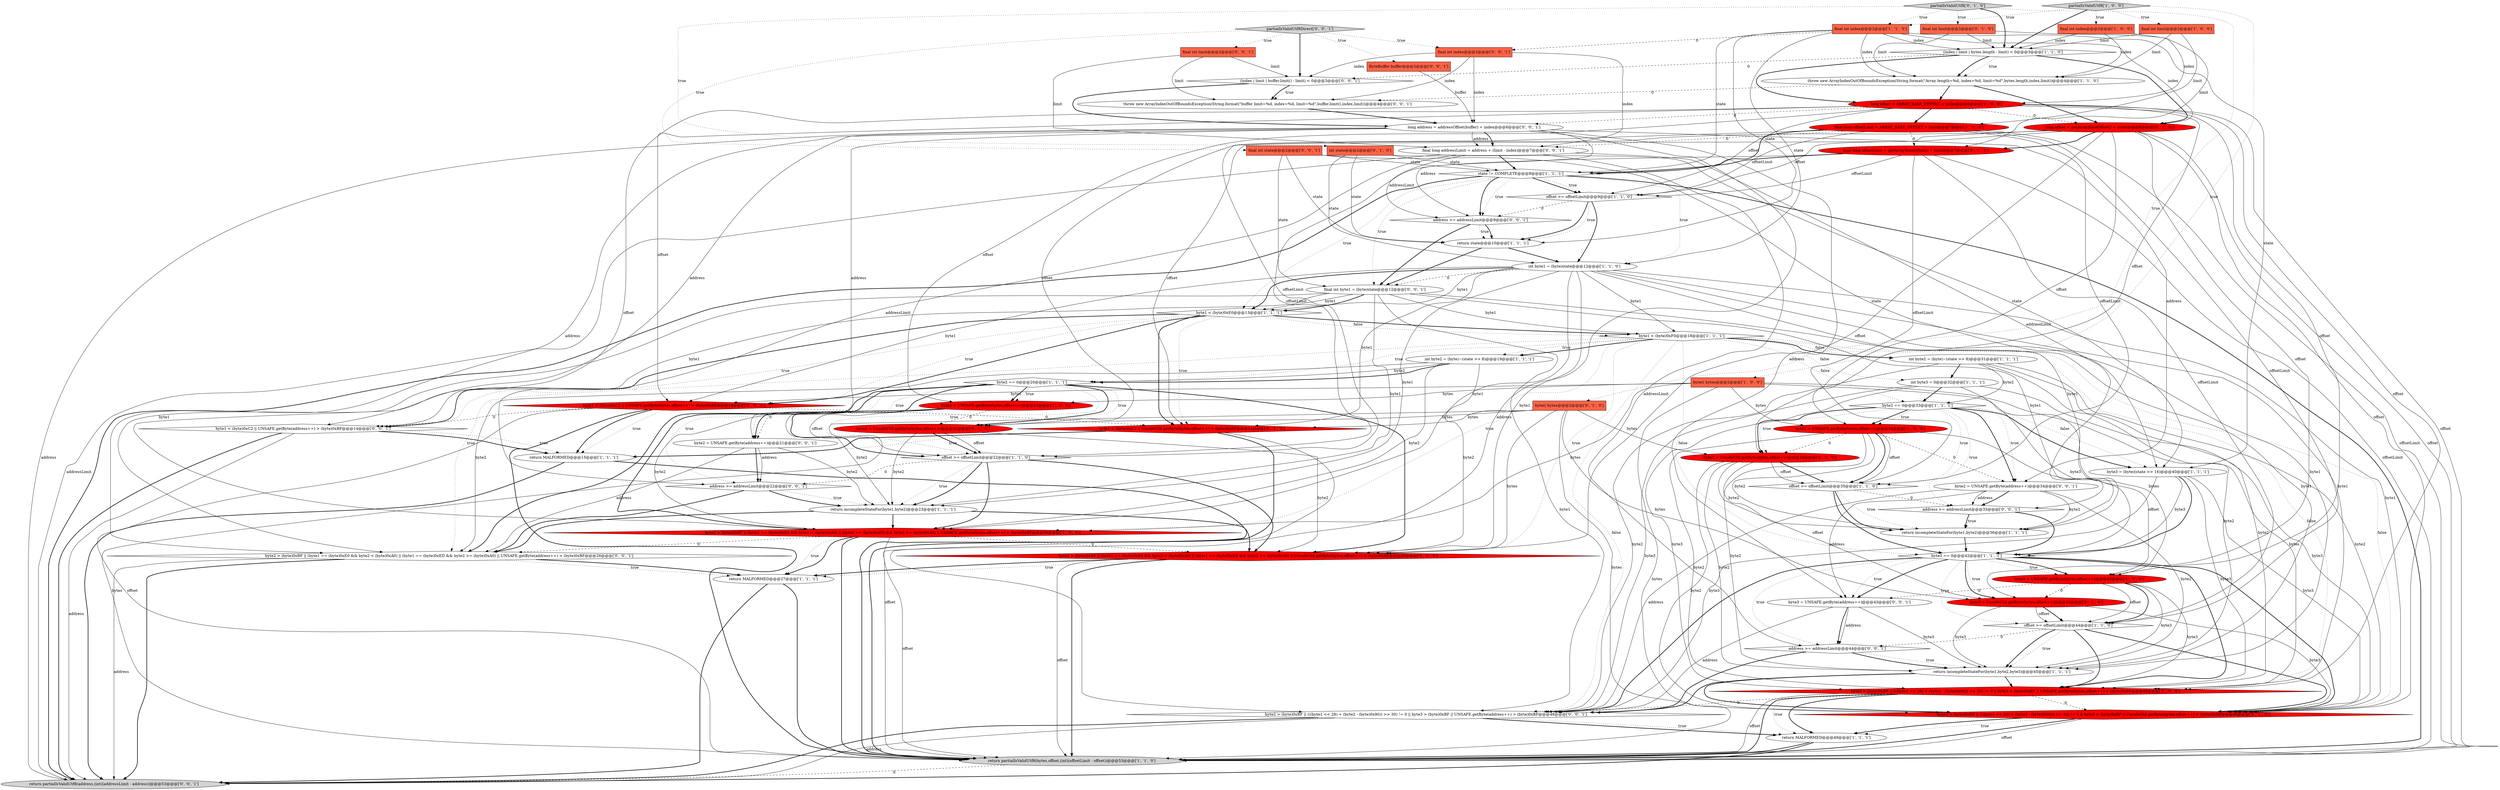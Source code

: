 digraph {
19 [style = filled, label = "byte2 > (byte)0xBF || (byte1 == (byte)0xE0 && byte2 < (byte)0xA0) || (byte1 == (byte)0xED && byte2 >= (byte)0xA0) || UNSAFE.getByte(bytes,offset++) > (byte)0xBF@@@26@@@['1', '0', '0']", fillcolor = red, shape = diamond image = "AAA1AAABBB1BBB"];
2 [style = filled, label = "return MALFORMED@@@49@@@['1', '1', '1']", fillcolor = white, shape = ellipse image = "AAA0AAABBB1BBB"];
37 [style = filled, label = "byte2 = UNSAFE.getByte(bytes,offset++)@@@21@@@['1', '0', '0']", fillcolor = red, shape = ellipse image = "AAA1AAABBB1BBB"];
69 [style = filled, label = "address >= addressLimit@@@44@@@['0', '0', '1']", fillcolor = white, shape = diamond image = "AAA0AAABBB3BBB"];
4 [style = filled, label = "byte2 == 0@@@33@@@['1', '1', '1']", fillcolor = white, shape = diamond image = "AAA0AAABBB1BBB"];
8 [style = filled, label = "int byte1 = (byte)state@@@12@@@['1', '1', '0']", fillcolor = white, shape = ellipse image = "AAA0AAABBB1BBB"];
52 [style = filled, label = "final int limit@@@2@@@['0', '0', '1']", fillcolor = tomato, shape = box image = "AAA0AAABBB3BBB"];
50 [style = filled, label = "byte2 = UNSAFE.getByte(address++)@@@21@@@['0', '0', '1']", fillcolor = white, shape = ellipse image = "AAA0AAABBB3BBB"];
62 [style = filled, label = "address >= addressLimit@@@22@@@['0', '0', '1']", fillcolor = white, shape = diamond image = "AAA0AAABBB3BBB"];
15 [style = filled, label = "byte2 > (byte)0xBF || (((byte1 << 28) + (byte2 - (byte)0x90)) >> 30) != 0 || byte3 > (byte)0xBF || UNSAFE.getByte(bytes,offset++) > (byte)0xBF@@@48@@@['1', '0', '0']", fillcolor = red, shape = diamond image = "AAA1AAABBB1BBB"];
42 [style = filled, label = "byte(( bytes@@@2@@@['0', '1', '0']", fillcolor = tomato, shape = box image = "AAA0AAABBB2BBB"];
59 [style = filled, label = "long address = addressOffset(buffer) + index@@@6@@@['0', '0', '1']", fillcolor = white, shape = ellipse image = "AAA0AAABBB3BBB"];
65 [style = filled, label = "final long addressLimit = address + (limit - index)@@@7@@@['0', '0', '1']", fillcolor = white, shape = ellipse image = "AAA0AAABBB3BBB"];
51 [style = filled, label = "ByteBuffer buffer@@@2@@@['0', '0', '1']", fillcolor = tomato, shape = box image = "AAA0AAABBB3BBB"];
46 [style = filled, label = "byte2 > (byte)0xBF || (((byte1 << 28) + (byte2 - (byte)0x90)) >> 30) != 0 || byte3 > (byte)0xBF || UnsafeUtil.getByte(bytes,offset++) > (byte)0xBF@@@48@@@['0', '1', '0']", fillcolor = red, shape = diamond image = "AAA1AAABBB2BBB"];
45 [style = filled, label = "final long offsetLimit = getArrayBaseOffset() + limit@@@7@@@['0', '1', '0']", fillcolor = red, shape = ellipse image = "AAA1AAABBB2BBB"];
25 [style = filled, label = "return incompleteStateFor(byte1,byte2)@@@23@@@['1', '1', '1']", fillcolor = white, shape = ellipse image = "AAA0AAABBB1BBB"];
54 [style = filled, label = "byte3 = UNSAFE.getByte(address++)@@@43@@@['0', '0', '1']", fillcolor = white, shape = ellipse image = "AAA0AAABBB3BBB"];
61 [style = filled, label = "(index | limit | buffer.limit() - limit) < 0@@@3@@@['0', '0', '1']", fillcolor = white, shape = diamond image = "AAA0AAABBB3BBB"];
24 [style = filled, label = "final int index@@@2@@@['1', '1', '0']", fillcolor = tomato, shape = box image = "AAA0AAABBB1BBB"];
6 [style = filled, label = "byte1 < (byte)0xC2 || UNSAFE.getByte(bytes,offset++) > (byte)0xBF@@@14@@@['1', '0', '0']", fillcolor = red, shape = diamond image = "AAA1AAABBB1BBB"];
29 [style = filled, label = "final long offsetLimit = ARRAY_BASE_OFFSET + limit@@@7@@@['1', '0', '0']", fillcolor = red, shape = ellipse image = "AAA1AAABBB1BBB"];
44 [style = filled, label = "byte2 = UnsafeUtil.getByte(bytes,offset++)@@@34@@@['0', '1', '0']", fillcolor = red, shape = ellipse image = "AAA1AAABBB2BBB"];
56 [style = filled, label = "partialIsValidUtf8Direct['0', '0', '1']", fillcolor = lightgray, shape = diamond image = "AAA0AAABBB3BBB"];
10 [style = filled, label = "(index | limit | bytes.length - limit) < 0@@@3@@@['1', '1', '0']", fillcolor = white, shape = diamond image = "AAA0AAABBB1BBB"];
17 [style = filled, label = "return MALFORMED@@@15@@@['1', '1', '1']", fillcolor = white, shape = ellipse image = "AAA0AAABBB1BBB"];
57 [style = filled, label = "byte2 > (byte)0xBF || (byte1 == (byte)0xE0 && byte2 < (byte)0xA0) || (byte1 == (byte)0xED && byte2 >= (byte)0xA0) || UNSAFE.getByte(address++) > (byte)0xBF@@@26@@@['0', '0', '1']", fillcolor = white, shape = diamond image = "AAA0AAABBB3BBB"];
47 [style = filled, label = "byte2 > (byte)0xBF || (byte1 == (byte)0xE0 && byte2 < (byte)0xA0) || (byte1 == (byte)0xED && byte2 >= (byte)0xA0) || UnsafeUtil.getByte(bytes,offset++) > (byte)0xBF@@@26@@@['0', '1', '0']", fillcolor = red, shape = diamond image = "AAA1AAABBB2BBB"];
49 [style = filled, label = "byte3 = UnsafeUtil.getByte(bytes,offset++)@@@43@@@['0', '1', '0']", fillcolor = red, shape = ellipse image = "AAA1AAABBB2BBB"];
34 [style = filled, label = "return state@@@10@@@['1', '1', '1']", fillcolor = white, shape = ellipse image = "AAA0AAABBB1BBB"];
35 [style = filled, label = "offset >= offsetLimit@@@35@@@['1', '1', '0']", fillcolor = white, shape = diamond image = "AAA0AAABBB1BBB"];
31 [style = filled, label = "byte1 < (byte)0xF0@@@18@@@['1', '1', '1']", fillcolor = white, shape = diamond image = "AAA0AAABBB1BBB"];
5 [style = filled, label = "int byte3 = 0@@@32@@@['1', '1', '1']", fillcolor = white, shape = ellipse image = "AAA0AAABBB1BBB"];
13 [style = filled, label = "long offset = ARRAY_BASE_OFFSET + index@@@6@@@['1', '0', '0']", fillcolor = red, shape = ellipse image = "AAA1AAABBB1BBB"];
16 [style = filled, label = "final int index@@@2@@@['1', '0', '0']", fillcolor = tomato, shape = box image = "AAA0AAABBB1BBB"];
11 [style = filled, label = "throw new ArrayIndexOutOfBoundsException(String.format(\"Array length=%d, index=%d, limit=%d\",bytes.length,index,limit))@@@4@@@['1', '1', '0']", fillcolor = white, shape = ellipse image = "AAA0AAABBB1BBB"];
12 [style = filled, label = "byte(( bytes@@@2@@@['1', '0', '0']", fillcolor = tomato, shape = box image = "AAA0AAABBB1BBB"];
39 [style = filled, label = "long offset = getArrayBaseOffset() + index@@@6@@@['0', '1', '0']", fillcolor = red, shape = ellipse image = "AAA1AAABBB2BBB"];
28 [style = filled, label = "partialIsValidUtf8['1', '0', '0']", fillcolor = lightgray, shape = diamond image = "AAA0AAABBB1BBB"];
55 [style = filled, label = "byte2 > (byte)0xBF || (((byte1 << 28) + (byte2 - (byte)0x90)) >> 30) != 0 || byte3 > (byte)0xBF || UNSAFE.getByte(address++) > (byte)0xBF@@@48@@@['0', '0', '1']", fillcolor = white, shape = diamond image = "AAA0AAABBB3BBB"];
66 [style = filled, label = "byte1 < (byte)0xC2 || UNSAFE.getByte(address++) > (byte)0xBF@@@14@@@['0', '0', '1']", fillcolor = white, shape = diamond image = "AAA0AAABBB3BBB"];
68 [style = filled, label = "final int byte1 = (byte)state@@@12@@@['0', '0', '1']", fillcolor = white, shape = ellipse image = "AAA0AAABBB3BBB"];
26 [style = filled, label = "byte3 = (byte)(state >> 16)@@@40@@@['1', '1', '1']", fillcolor = white, shape = ellipse image = "AAA0AAABBB1BBB"];
30 [style = filled, label = "byte3 = UNSAFE.getByte(bytes,offset++)@@@43@@@['1', '0', '0']", fillcolor = red, shape = ellipse image = "AAA1AAABBB1BBB"];
7 [style = filled, label = "byte2 == 0@@@20@@@['1', '1', '1']", fillcolor = white, shape = diamond image = "AAA0AAABBB1BBB"];
36 [style = filled, label = "state != COMPLETE@@@8@@@['1', '1', '1']", fillcolor = white, shape = diamond image = "AAA0AAABBB1BBB"];
67 [style = filled, label = "address >= addressLimit@@@9@@@['0', '0', '1']", fillcolor = white, shape = diamond image = "AAA0AAABBB3BBB"];
21 [style = filled, label = "offset >= offsetLimit@@@9@@@['1', '1', '0']", fillcolor = white, shape = diamond image = "AAA0AAABBB1BBB"];
70 [style = filled, label = "throw new ArrayIndexOutOfBoundsException(String.format(\"buffer limit=%d, index=%d, limit=%d\",buffer.limit(),index,limit))@@@4@@@['0', '0', '1']", fillcolor = white, shape = ellipse image = "AAA0AAABBB3BBB"];
63 [style = filled, label = "return partialIsValidUtf8(address,(int)(addressLimit - address))@@@53@@@['0', '0', '1']", fillcolor = lightgray, shape = ellipse image = "AAA0AAABBB3BBB"];
18 [style = filled, label = "byte3 == 0@@@42@@@['1', '1', '1']", fillcolor = white, shape = diamond image = "AAA0AAABBB1BBB"];
40 [style = filled, label = "int state@@@2@@@['0', '1', '0']", fillcolor = tomato, shape = box image = "AAA0AAABBB2BBB"];
3 [style = filled, label = "final int limit@@@2@@@['1', '0', '0']", fillcolor = tomato, shape = box image = "AAA0AAABBB1BBB"];
14 [style = filled, label = "byte1 < (byte)0xE0@@@13@@@['1', '1', '1']", fillcolor = white, shape = diamond image = "AAA0AAABBB1BBB"];
23 [style = filled, label = "return MALFORMED@@@27@@@['1', '1', '1']", fillcolor = white, shape = ellipse image = "AAA0AAABBB1BBB"];
1 [style = filled, label = "offset >= offsetLimit@@@22@@@['1', '1', '0']", fillcolor = white, shape = diamond image = "AAA0AAABBB1BBB"];
53 [style = filled, label = "final int state@@@2@@@['0', '0', '1']", fillcolor = tomato, shape = box image = "AAA0AAABBB3BBB"];
0 [style = filled, label = "int byte2 = (byte)~(state >> 8)@@@31@@@['1', '1', '1']", fillcolor = white, shape = ellipse image = "AAA0AAABBB1BBB"];
43 [style = filled, label = "byte2 = UnsafeUtil.getByte(bytes,offset++)@@@21@@@['0', '1', '0']", fillcolor = red, shape = ellipse image = "AAA1AAABBB2BBB"];
60 [style = filled, label = "address >= addressLimit@@@35@@@['0', '0', '1']", fillcolor = white, shape = diamond image = "AAA0AAABBB3BBB"];
41 [style = filled, label = "byte1 < (byte)0xC2 || UnsafeUtil.getByte(bytes,offset++) > (byte)0xBF@@@14@@@['0', '1', '0']", fillcolor = red, shape = diamond image = "AAA1AAABBB2BBB"];
9 [style = filled, label = "return incompleteStateFor(byte1,byte2)@@@36@@@['1', '1', '1']", fillcolor = white, shape = ellipse image = "AAA0AAABBB1BBB"];
27 [style = filled, label = "return incompleteStateFor(byte1,byte2,byte3)@@@45@@@['1', '1', '1']", fillcolor = white, shape = ellipse image = "AAA0AAABBB1BBB"];
22 [style = filled, label = "int byte2 = (byte)~(state >> 8)@@@19@@@['1', '1', '1']", fillcolor = white, shape = ellipse image = "AAA0AAABBB1BBB"];
32 [style = filled, label = "offset >= offsetLimit@@@44@@@['1', '1', '0']", fillcolor = white, shape = diamond image = "AAA0AAABBB1BBB"];
33 [style = filled, label = "byte2 = UNSAFE.getByte(bytes,offset++)@@@34@@@['1', '0', '0']", fillcolor = red, shape = ellipse image = "AAA1AAABBB1BBB"];
58 [style = filled, label = "byte2 = UNSAFE.getByte(address++)@@@34@@@['0', '0', '1']", fillcolor = white, shape = ellipse image = "AAA0AAABBB3BBB"];
64 [style = filled, label = "final int index@@@2@@@['0', '0', '1']", fillcolor = tomato, shape = box image = "AAA0AAABBB3BBB"];
20 [style = filled, label = "return partialIsValidUtf8(bytes,offset,(int)(offsetLimit - offset))@@@53@@@['1', '1', '0']", fillcolor = lightgray, shape = ellipse image = "AAA0AAABBB1BBB"];
38 [style = filled, label = "partialIsValidUtf8['0', '1', '0']", fillcolor = lightgray, shape = diamond image = "AAA0AAABBB2BBB"];
48 [style = filled, label = "final int limit@@@2@@@['0', '1', '0']", fillcolor = tomato, shape = box image = "AAA0AAABBB2BBB"];
68->14 [style = solid, label="byte1"];
3->11 [style = solid, label="limit"];
68->25 [style = solid, label="byte1"];
44->35 [style = bold, label=""];
37->25 [style = solid, label="byte2"];
42->43 [style = solid, label="bytes"];
36->20 [style = bold, label=""];
27->15 [style = bold, label=""];
52->61 [style = solid, label="limit"];
10->39 [style = bold, label=""];
15->20 [style = bold, label=""];
39->43 [style = solid, label="offset"];
36->67 [style = bold, label=""];
64->59 [style = solid, label="index"];
7->1 [style = dotted, label="true"];
46->2 [style = dotted, label="true"];
35->60 [style = dashed, label="0"];
25->57 [style = bold, label=""];
18->69 [style = dotted, label="true"];
8->41 [style = solid, label="byte1"];
31->22 [style = dotted, label="true"];
36->63 [style = bold, label=""];
35->18 [style = bold, label=""];
33->44 [style = dashed, label="0"];
24->26 [style = solid, label="state"];
31->4 [style = dotted, label="false"];
7->37 [style = bold, label=""];
7->57 [style = bold, label=""];
40->34 [style = solid, label="state"];
39->45 [style = bold, label=""];
34->8 [style = bold, label=""];
49->32 [style = bold, label=""];
21->67 [style = dashed, label="0"];
56->52 [style = dotted, label="true"];
56->64 [style = dotted, label="true"];
37->50 [style = dashed, label="0"];
68->66 [style = solid, label="byte1"];
12->19 [style = solid, label="bytes"];
14->6 [style = bold, label=""];
38->42 [style = dotted, label="true"];
23->20 [style = bold, label=""];
8->9 [style = solid, label="byte1"];
35->9 [style = bold, label=""];
31->0 [style = bold, label=""];
69->27 [style = dotted, label="true"];
8->14 [style = bold, label=""];
32->27 [style = bold, label=""];
50->25 [style = solid, label="byte2"];
4->33 [style = bold, label=""];
22->7 [style = solid, label="byte2"];
4->58 [style = dotted, label="true"];
45->32 [style = solid, label="offsetLimit"];
60->18 [style = bold, label=""];
9->18 [style = bold, label=""];
13->33 [style = solid, label="offset"];
3->10 [style = solid, label="limit"];
68->9 [style = solid, label="byte1"];
5->4 [style = bold, label=""];
39->41 [style = solid, label="offset"];
57->23 [style = dotted, label="true"];
29->20 [style = solid, label="offsetLimit"];
0->5 [style = bold, label=""];
42->41 [style = solid, label="bytes"];
33->30 [style = solid, label="offset"];
33->35 [style = bold, label=""];
50->57 [style = solid, label="address"];
29->32 [style = solid, label="offsetLimit"];
44->46 [style = solid, label="byte2"];
7->62 [style = dotted, label="true"];
64->70 [style = solid, label="index"];
29->21 [style = solid, label="offsetLimit"];
62->57 [style = bold, label=""];
6->17 [style = dotted, label="true"];
37->43 [style = dashed, label="0"];
32->27 [style = dotted, label="true"];
15->55 [style = dashed, label="0"];
66->17 [style = bold, label=""];
8->15 [style = solid, label="byte1"];
15->46 [style = dashed, label="0"];
54->27 [style = solid, label="byte3"];
32->15 [style = bold, label=""];
24->34 [style = solid, label="state"];
18->54 [style = bold, label=""];
49->27 [style = solid, label="byte3"];
18->30 [style = dotted, label="true"];
60->9 [style = bold, label=""];
58->27 [style = solid, label="byte2"];
46->2 [style = bold, label=""];
0->55 [style = solid, label="byte2"];
28->16 [style = dotted, label="true"];
4->44 [style = dotted, label="true"];
47->20 [style = solid, label="offset"];
58->60 [style = bold, label=""];
61->70 [style = dotted, label="true"];
41->20 [style = bold, label=""];
69->55 [style = bold, label=""];
8->14 [style = solid, label="byte1"];
29->35 [style = solid, label="offsetLimit"];
19->20 [style = solid, label="offset"];
24->36 [style = solid, label="state"];
14->31 [style = dotted, label="false"];
6->41 [style = dashed, label="0"];
5->46 [style = solid, label="byte3"];
25->19 [style = bold, label=""];
57->63 [style = solid, label="address"];
64->65 [style = solid, label="index"];
41->17 [style = dotted, label="true"];
38->40 [style = dotted, label="true"];
31->19 [style = dotted, label="true"];
10->11 [style = bold, label=""];
60->9 [style = dotted, label="true"];
2->20 [style = bold, label=""];
5->18 [style = solid, label="byte3"];
10->61 [style = dashed, label="0"];
42->49 [style = solid, label="bytes"];
15->2 [style = dotted, label="true"];
62->25 [style = bold, label=""];
26->55 [style = solid, label="byte3"];
38->24 [style = dotted, label="true"];
27->46 [style = bold, label=""];
48->10 [style = solid, label="limit"];
31->46 [style = dotted, label="false"];
46->20 [style = bold, label=""];
44->35 [style = solid, label="offset"];
61->70 [style = bold, label=""];
24->39 [style = solid, label="index"];
31->18 [style = dotted, label="false"];
3->29 [style = solid, label="limit"];
24->11 [style = solid, label="index"];
59->58 [style = solid, label="address"];
59->65 [style = bold, label=""];
45->36 [style = bold, label=""];
45->1 [style = solid, label="offsetLimit"];
64->61 [style = solid, label="index"];
47->23 [style = dotted, label="true"];
30->15 [style = solid, label="byte3"];
13->6 [style = solid, label="offset"];
33->35 [style = solid, label="offset"];
43->47 [style = solid, label="byte2"];
31->15 [style = dotted, label="false"];
22->47 [style = solid, label="byte2"];
68->31 [style = solid, label="byte1"];
12->15 [style = solid, label="bytes"];
59->54 [style = solid, label="address"];
47->23 [style = bold, label=""];
59->66 [style = solid, label="address"];
14->41 [style = bold, label=""];
15->2 [style = bold, label=""];
1->25 [style = dotted, label="true"];
31->22 [style = bold, label=""];
8->6 [style = solid, label="byte1"];
40->8 [style = solid, label="state"];
19->23 [style = dotted, label="true"];
18->32 [style = dotted, label="true"];
7->37 [style = dotted, label="true"];
59->57 [style = solid, label="address"];
44->9 [style = solid, label="byte2"];
29->65 [style = dashed, label="0"];
65->36 [style = bold, label=""];
13->30 [style = solid, label="offset"];
1->47 [style = bold, label=""];
30->54 [style = dashed, label="0"];
51->59 [style = solid, label="buffer"];
56->53 [style = dotted, label="true"];
4->26 [style = dotted, label="false"];
59->55 [style = solid, label="address"];
18->54 [style = dotted, label="true"];
7->43 [style = dotted, label="true"];
8->31 [style = solid, label="byte1"];
66->63 [style = solid, label="address"];
14->66 [style = bold, label=""];
48->11 [style = solid, label="limit"];
11->70 [style = dashed, label="0"];
36->67 [style = dotted, label="true"];
0->27 [style = solid, label="byte2"];
18->55 [style = bold, label=""];
21->8 [style = bold, label=""];
55->2 [style = bold, label=""];
30->27 [style = solid, label="byte3"];
19->47 [style = dashed, label="0"];
0->4 [style = solid, label="byte2"];
61->59 [style = bold, label=""];
4->44 [style = bold, label=""];
14->41 [style = dotted, label="true"];
15->20 [style = solid, label="offset"];
34->68 [style = bold, label=""];
57->63 [style = bold, label=""];
49->32 [style = solid, label="offset"];
43->1 [style = bold, label=""];
50->62 [style = bold, label=""];
2->63 [style = bold, label=""];
7->43 [style = bold, label=""];
26->18 [style = solid, label="byte3"];
36->14 [style = dotted, label="true"];
66->63 [style = bold, label=""];
45->21 [style = solid, label="offsetLimit"];
68->14 [style = bold, label=""];
25->47 [style = bold, label=""];
6->20 [style = solid, label="offset"];
13->37 [style = solid, label="offset"];
22->19 [style = solid, label="byte2"];
37->1 [style = bold, label=""];
42->47 [style = solid, label="bytes"];
33->9 [style = solid, label="byte2"];
65->60 [style = solid, label="addressLimit"];
53->36 [style = solid, label="state"];
29->45 [style = dashed, label="0"];
43->1 [style = solid, label="offset"];
8->47 [style = solid, label="byte1"];
58->55 [style = solid, label="address"];
28->24 [style = dotted, label="true"];
45->35 [style = solid, label="offsetLimit"];
58->54 [style = solid, label="address"];
5->15 [style = solid, label="byte3"];
42->44 [style = solid, label="bytes"];
14->66 [style = dotted, label="true"];
8->46 [style = solid, label="byte1"];
12->30 [style = solid, label="bytes"];
7->50 [style = bold, label=""];
8->68 [style = dashed, label="0"];
31->47 [style = dotted, label="true"];
32->46 [style = bold, label=""];
12->6 [style = solid, label="bytes"];
55->63 [style = solid, label="address"];
28->3 [style = dotted, label="true"];
7->50 [style = dotted, label="true"];
52->65 [style = solid, label="limit"];
30->32 [style = bold, label=""];
18->49 [style = dotted, label="true"];
16->13 [style = solid, label="index"];
32->69 [style = dashed, label="0"];
4->58 [style = bold, label=""];
0->15 [style = solid, label="byte2"];
31->55 [style = dotted, label="false"];
24->10 [style = solid, label="index"];
65->67 [style = solid, label="addressLimit"];
12->37 [style = solid, label="bytes"];
31->57 [style = dotted, label="true"];
44->49 [style = solid, label="offset"];
1->62 [style = dashed, label="0"];
13->20 [style = solid, label="offset"];
7->19 [style = bold, label=""];
28->12 [style = dotted, label="true"];
14->6 [style = dotted, label="true"];
13->15 [style = solid, label="offset"];
28->10 [style = bold, label=""];
42->46 [style = solid, label="bytes"];
19->57 [style = dashed, label="0"];
26->46 [style = solid, label="byte3"];
35->9 [style = dotted, label="true"];
8->27 [style = solid, label="byte1"];
56->61 [style = bold, label=""];
8->19 [style = solid, label="byte1"];
42->20 [style = solid, label="bytes"];
41->20 [style = solid, label="offset"];
43->25 [style = solid, label="byte2"];
39->49 [style = solid, label="offset"];
0->46 [style = solid, label="byte2"];
65->63 [style = solid, label="addressLimit"];
31->0 [style = dotted, label="false"];
36->21 [style = bold, label=""];
56->51 [style = dotted, label="true"];
54->55 [style = solid, label="address"];
39->21 [style = solid, label="offset"];
67->34 [style = dotted, label="true"];
47->20 [style = bold, label=""];
13->19 [style = solid, label="offset"];
67->34 [style = bold, label=""];
26->18 [style = bold, label=""];
36->8 [style = dotted, label="true"];
30->32 [style = solid, label="offset"];
53->34 [style = solid, label="state"];
18->30 [style = bold, label=""];
59->65 [style = solid, label="address"];
52->70 [style = solid, label="limit"];
58->60 [style = solid, label="address"];
36->21 [style = dotted, label="true"];
4->33 [style = dotted, label="true"];
31->7 [style = dotted, label="true"];
12->20 [style = solid, label="bytes"];
55->63 [style = bold, label=""];
49->46 [style = solid, label="byte3"];
18->49 [style = bold, label=""];
17->63 [style = bold, label=""];
30->49 [style = dashed, label="0"];
38->48 [style = dotted, label="true"];
33->27 [style = solid, label="byte2"];
11->13 [style = bold, label=""];
67->68 [style = bold, label=""];
18->46 [style = bold, label=""];
53->68 [style = solid, label="state"];
44->27 [style = solid, label="byte2"];
5->55 [style = solid, label="byte3"];
50->62 [style = solid, label="address"];
59->67 [style = solid, label="address"];
17->20 [style = bold, label=""];
29->36 [style = bold, label=""];
13->59 [style = dashed, label="0"];
53->26 [style = solid, label="state"];
62->25 [style = dotted, label="true"];
37->19 [style = solid, label="byte2"];
33->15 [style = solid, label="byte2"];
19->20 [style = bold, label=""];
24->8 [style = solid, label="state"];
4->35 [style = dotted, label="true"];
18->15 [style = bold, label=""];
39->44 [style = solid, label="offset"];
37->1 [style = solid, label="offset"];
40->36 [style = solid, label="state"];
22->7 [style = bold, label=""];
68->55 [style = solid, label="byte1"];
65->69 [style = solid, label="addressLimit"];
57->23 [style = bold, label=""];
70->59 [style = bold, label=""];
39->20 [style = solid, label="offset"];
59->63 [style = solid, label="address"];
16->10 [style = solid, label="index"];
36->68 [style = dotted, label="true"];
39->47 [style = solid, label="offset"];
31->5 [style = dotted, label="false"];
8->25 [style = solid, label="byte1"];
1->19 [style = bold, label=""];
16->11 [style = solid, label="index"];
13->21 [style = solid, label="offset"];
6->17 [style = bold, label=""];
39->46 [style = solid, label="offset"];
40->26 [style = solid, label="state"];
66->17 [style = dotted, label="true"];
46->20 [style = solid, label="offset"];
26->15 [style = solid, label="byte3"];
6->66 [style = dashed, label="0"];
4->60 [style = dotted, label="true"];
21->34 [style = bold, label=""];
54->69 [style = solid, label="address"];
6->20 [style = bold, label=""];
13->39 [style = dashed, label="0"];
27->55 [style = bold, label=""];
10->13 [style = bold, label=""];
10->11 [style = dotted, label="true"];
24->64 [style = dashed, label="0"];
69->27 [style = bold, label=""];
59->50 [style = solid, label="address"];
14->31 [style = bold, label=""];
23->63 [style = bold, label=""];
33->58 [style = dashed, label="0"];
1->25 [style = bold, label=""];
45->20 [style = solid, label="offsetLimit"];
58->9 [style = solid, label="byte2"];
68->57 [style = solid, label="byte1"];
20->63 [style = dashed, label="0"];
7->47 [style = bold, label=""];
38->10 [style = bold, label=""];
65->62 [style = solid, label="addressLimit"];
4->26 [style = bold, label=""];
54->69 [style = bold, label=""];
21->34 [style = dotted, label="true"];
55->2 [style = dotted, label="true"];
13->29 [style = bold, label=""];
41->17 [style = bold, label=""];
19->23 [style = bold, label=""];
22->57 [style = solid, label="byte2"];
12->33 [style = solid, label="bytes"];
11->39 [style = bold, label=""];
68->27 [style = solid, label="byte1"];
29->1 [style = solid, label="offsetLimit"];
48->45 [style = solid, label="limit"];
}
